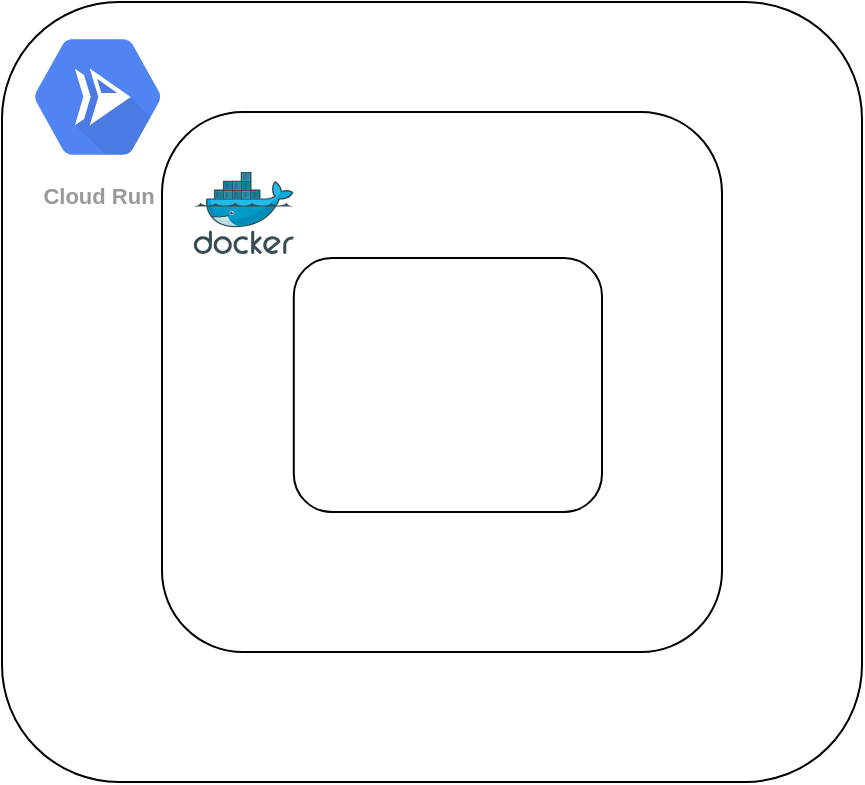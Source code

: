 <mxfile version="13.4.4" type="github">
  <diagram id="rnksFQZ1Q3hPfoXcYKn-" name="Page-1">
    <mxGraphModel dx="1422" dy="794" grid="1" gridSize="10" guides="1" tooltips="1" connect="1" arrows="1" fold="1" page="1" pageScale="1" pageWidth="850" pageHeight="1100" math="0" shadow="0">
      <root>
        <mxCell id="0" />
        <mxCell id="1" parent="0" />
        <mxCell id="Wr7VZHIO8ed7vf0EJpKB-22" value="" style="rounded=1;whiteSpace=wrap;html=1;" vertex="1" parent="1">
          <mxGeometry x="210" y="355" width="430" height="390" as="geometry" />
        </mxCell>
        <mxCell id="Wr7VZHIO8ed7vf0EJpKB-23" value="Cloud Run" style="html=1;fillColor=#5184F3;strokeColor=none;verticalAlign=top;labelPosition=center;verticalLabelPosition=bottom;align=center;spacingTop=-6;fontSize=11;fontStyle=1;fontColor=#999999;shape=mxgraph.gcp2.hexIcon;prIcon=cloud_run" vertex="1" parent="1">
          <mxGeometry x="210" y="360" width="95.9" height="85" as="geometry" />
        </mxCell>
        <mxCell id="Wr7VZHIO8ed7vf0EJpKB-24" value="" style="rounded=1;whiteSpace=wrap;html=1;" vertex="1" parent="1">
          <mxGeometry x="290" y="410" width="280" height="270" as="geometry" />
        </mxCell>
        <mxCell id="Wr7VZHIO8ed7vf0EJpKB-25" value="" style="aspect=fixed;html=1;points=[];align=center;image;fontSize=12;image=img/lib/mscae/Docker.svg;" vertex="1" parent="1">
          <mxGeometry x="305.9" y="440" width="50" height="41" as="geometry" />
        </mxCell>
        <mxCell id="Wr7VZHIO8ed7vf0EJpKB-28" value="" style="rounded=1;whiteSpace=wrap;html=1;" vertex="1" parent="1">
          <mxGeometry x="355.9" y="483" width="154.1" height="127" as="geometry" />
        </mxCell>
        <mxCell id="Wr7VZHIO8ed7vf0EJpKB-26" value="" style="shape=image;html=1;verticalAlign=top;verticalLabelPosition=bottom;labelBackgroundColor=#ffffff;imageAspect=0;aspect=fixed;image=https://cdn4.iconfinder.com/data/icons/scripting-and-programming-languages/512/660277-Python_logo-128.png" vertex="1" parent="1">
          <mxGeometry x="393.45" y="480" width="79" height="79" as="geometry" />
        </mxCell>
        <mxCell id="Wr7VZHIO8ed7vf0EJpKB-27" value="" style="shape=image;html=1;verticalAlign=top;verticalLabelPosition=bottom;labelBackgroundColor=#ffffff;imageAspect=0;aspect=fixed;image=https://cdn4.iconfinder.com/data/icons/logos-brands-5/24/flask-128.png" vertex="1" parent="1">
          <mxGeometry x="390" y="539" width="60" height="60" as="geometry" />
        </mxCell>
      </root>
    </mxGraphModel>
  </diagram>
</mxfile>
